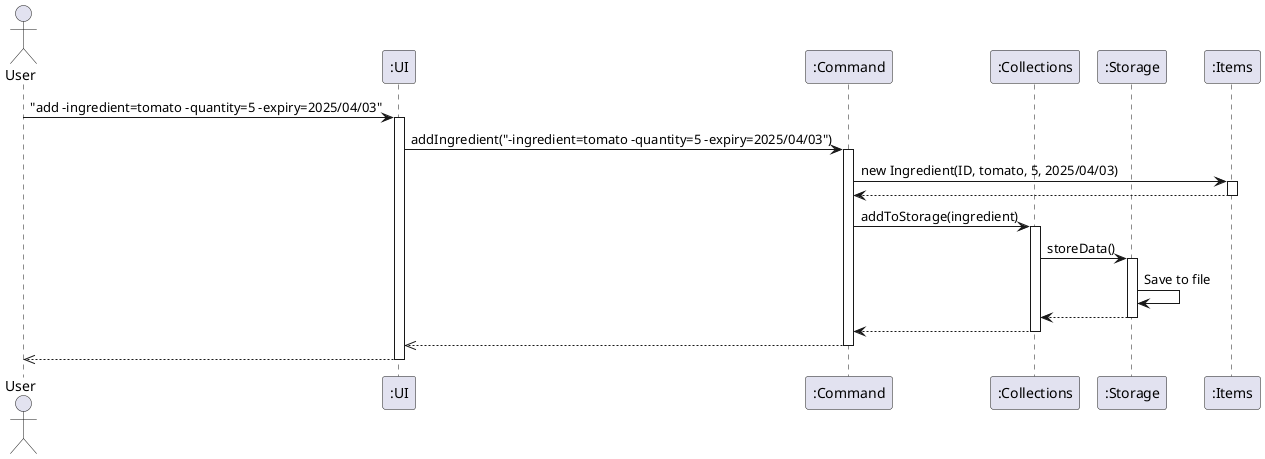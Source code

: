@startuml
actor User
participant ":UI" as UI
participant ":Command" as Command
participant ":Collections" as Collections
participant ":Storage" as Storage
participant ":Items" as Items

User -> UI: "add -ingredient=tomato -quantity=5 -expiry=2025/04/03"
activate UI
UI -> Command: addIngredient("-ingredient=tomato -quantity=5 -expiry=2025/04/03")
activate Command
Command -> Items: new Ingredient(ID, tomato, 5, 2025/04/03)
activate Items
Items --> Command
deactivate Items
Command -> Collections: addToStorage(ingredient)
activate Collections
Collections -> Storage: storeData()
activate Storage
Storage -> Storage: Save to file
Storage --> Collections
deactivate Storage
Collections --> Command
deactivate Collections
Command -->> UI
deactivate Command
UI -->> User
deactivate UI
@enduml